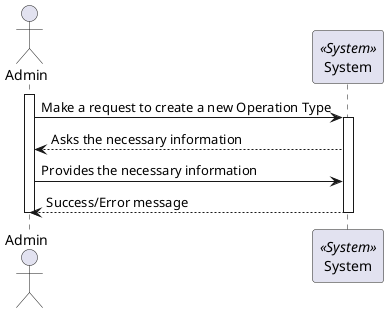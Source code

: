 
```plantuml
@startuml Process_View
actor Admin 
participant System <<System>>

activate Admin

Admin -> System: Make a request to create a new Operation Type
activate System
System --> Admin : Asks the necessary information
Admin -> System: Provides the necessary information
System --> Admin : Success/Error message
deactivate System
deactivate Admin

@enduml
```
